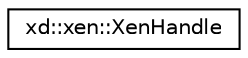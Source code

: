 digraph "Graphical Class Hierarchy"
{
  edge [fontname="Helvetica",fontsize="10",labelfontname="Helvetica",labelfontsize="10"];
  node [fontname="Helvetica",fontsize="10",shape=record];
  rankdir="LR";
  Node0 [label="xd::xen::XenHandle",height=0.2,width=0.4,color="black", fillcolor="white", style="filled",URL="$classxd_1_1xen_1_1_xen_handle.html"];
}
